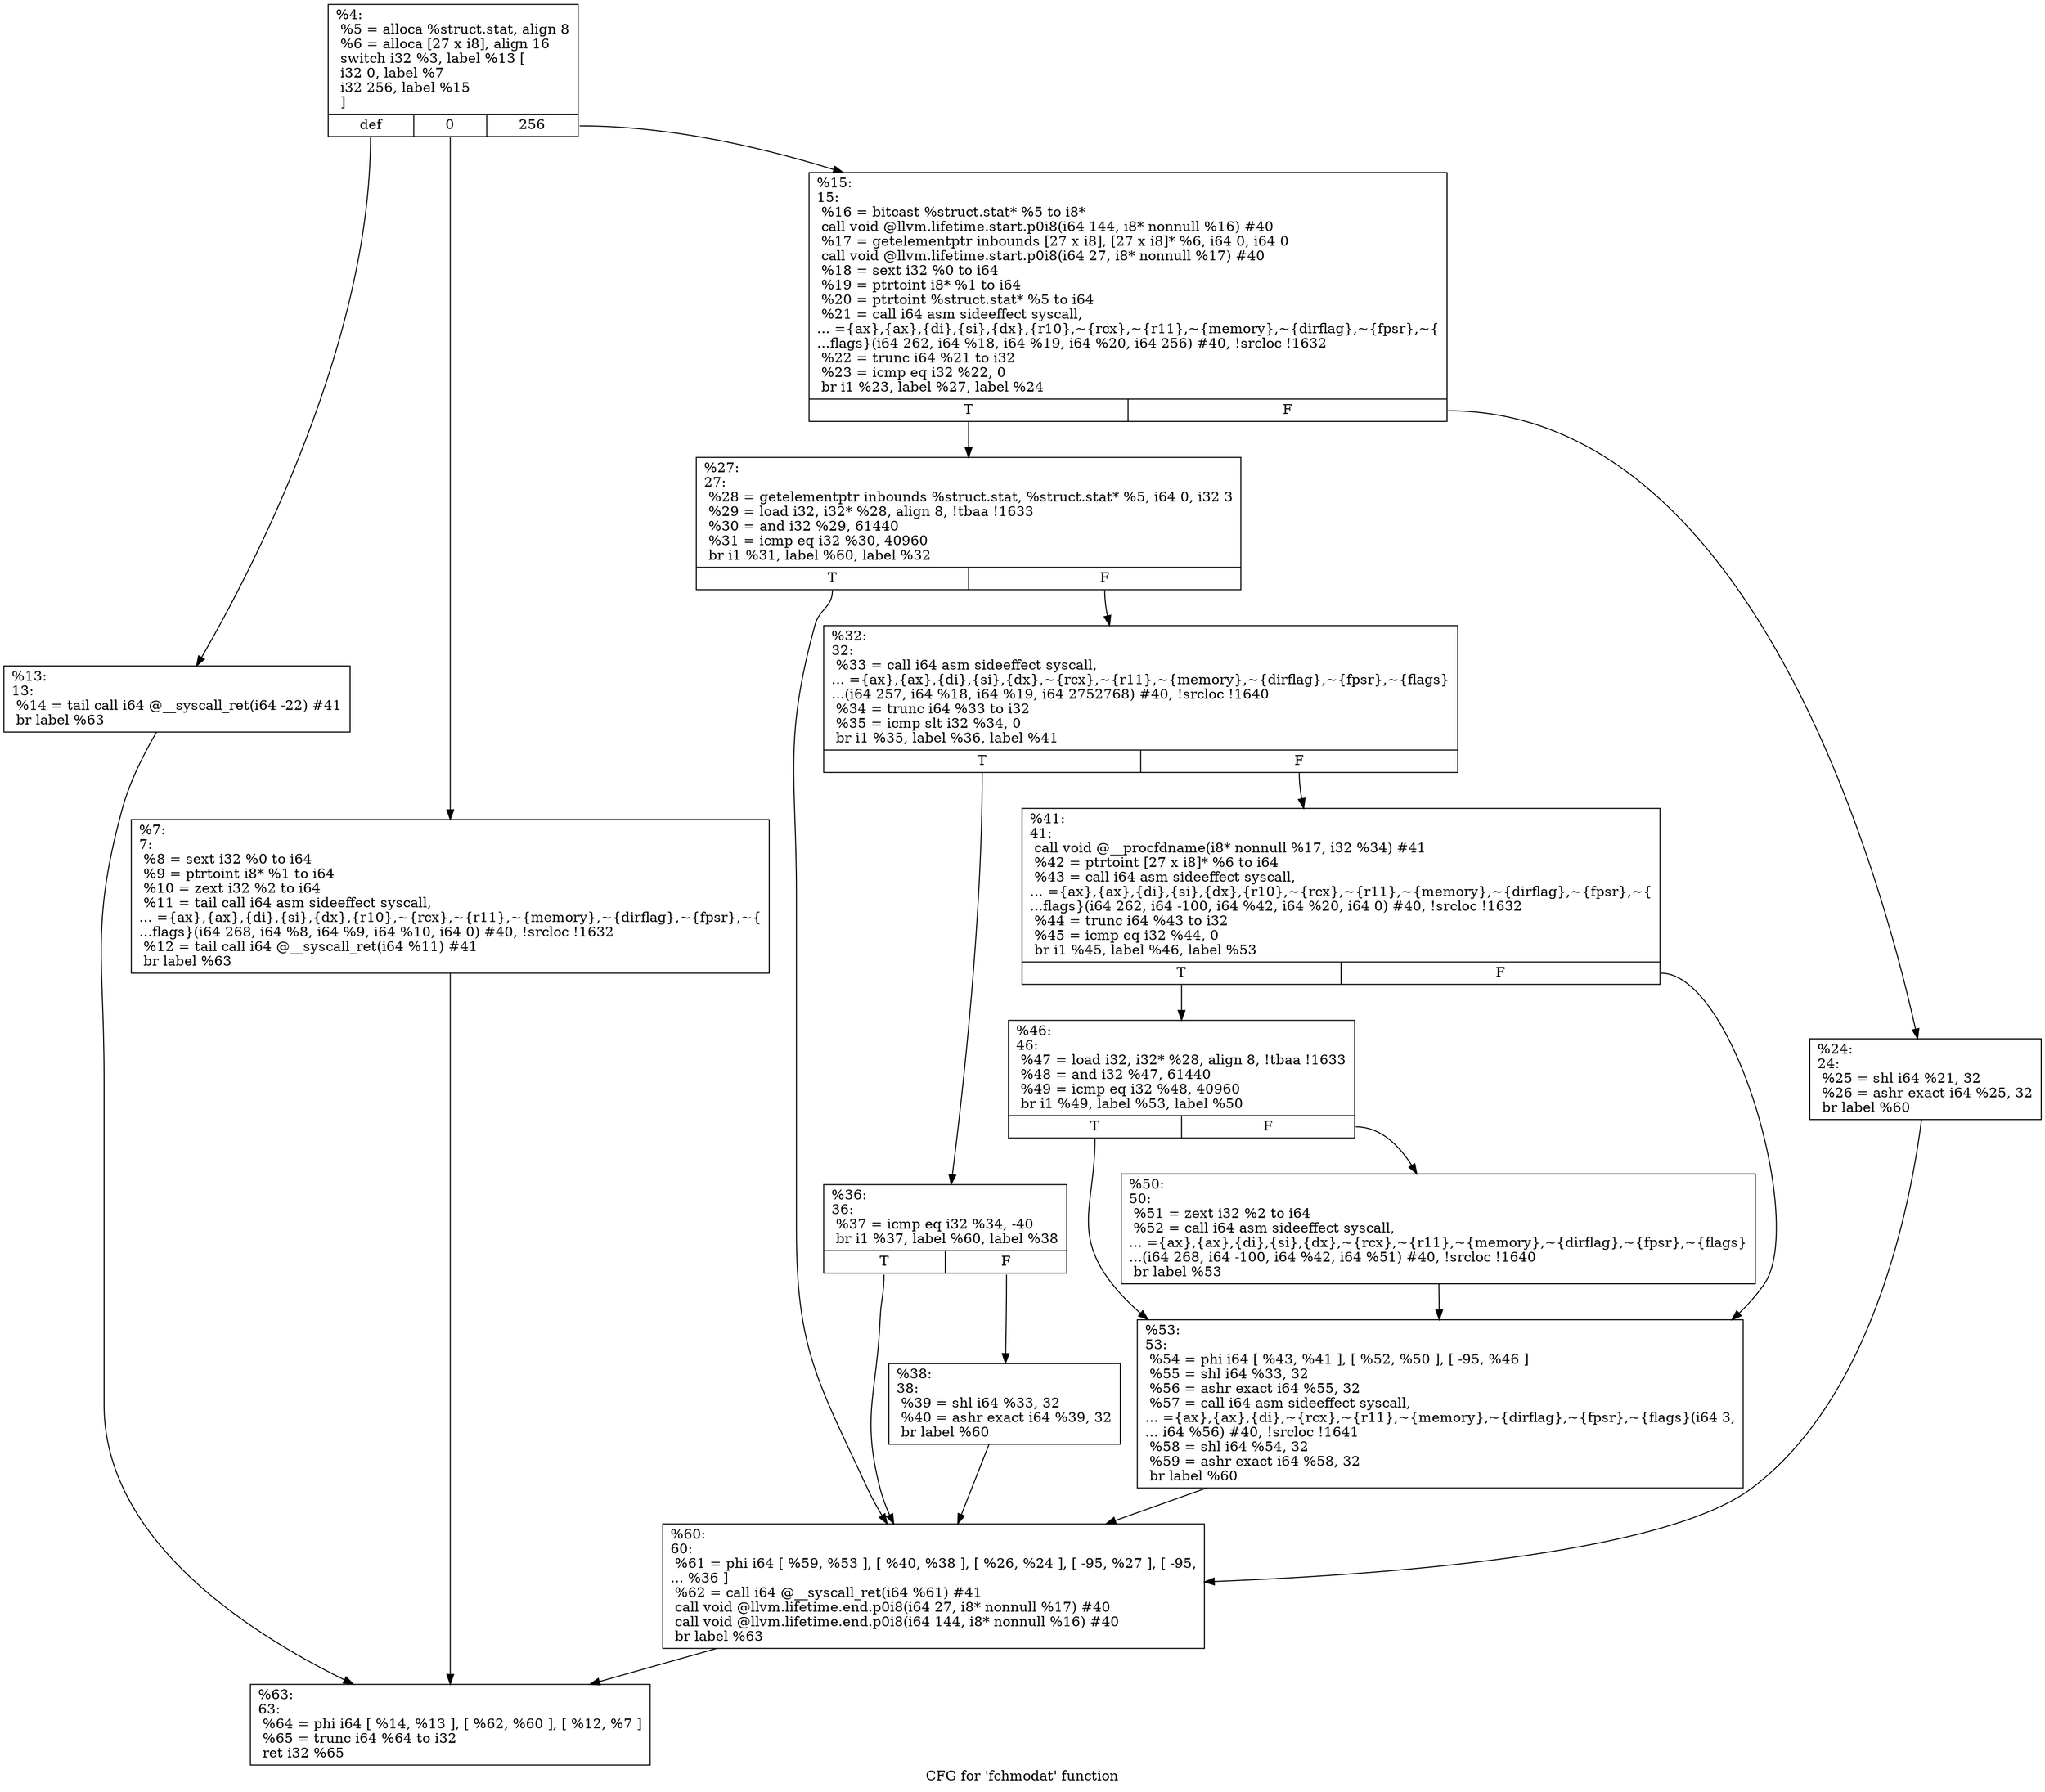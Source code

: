 digraph "CFG for 'fchmodat' function" {
	label="CFG for 'fchmodat' function";

	Node0x19186f0 [shape=record,label="{%4:\l  %5 = alloca %struct.stat, align 8\l  %6 = alloca [27 x i8], align 16\l  switch i32 %3, label %13 [\l    i32 0, label %7\l    i32 256, label %15\l  ]\l|{<s0>def|<s1>0|<s2>256}}"];
	Node0x19186f0:s0 -> Node0x1918b70;
	Node0x19186f0:s1 -> Node0x1918b20;
	Node0x19186f0:s2 -> Node0x1918bc0;
	Node0x1918b20 [shape=record,label="{%7:\l7:                                                \l  %8 = sext i32 %0 to i64\l  %9 = ptrtoint i8* %1 to i64\l  %10 = zext i32 %2 to i64\l  %11 = tail call i64 asm sideeffect syscall,\l... =\{ax\},\{ax\},\{di\},\{si\},\{dx\},\{r10\},~\{rcx\},~\{r11\},~\{memory\},~\{dirflag\},~\{fpsr\},~\{\l...flags\}(i64 268, i64 %8, i64 %9, i64 %10, i64 0) #40, !srcloc !1632\l  %12 = tail call i64 @__syscall_ret(i64 %11) #41\l  br label %63\l}"];
	Node0x1918b20 -> Node0x1918f30;
	Node0x1918b70 [shape=record,label="{%13:\l13:                                               \l  %14 = tail call i64 @__syscall_ret(i64 -22) #41\l  br label %63\l}"];
	Node0x1918b70 -> Node0x1918f30;
	Node0x1918bc0 [shape=record,label="{%15:\l15:                                               \l  %16 = bitcast %struct.stat* %5 to i8*\l  call void @llvm.lifetime.start.p0i8(i64 144, i8* nonnull %16) #40\l  %17 = getelementptr inbounds [27 x i8], [27 x i8]* %6, i64 0, i64 0\l  call void @llvm.lifetime.start.p0i8(i64 27, i8* nonnull %17) #40\l  %18 = sext i32 %0 to i64\l  %19 = ptrtoint i8* %1 to i64\l  %20 = ptrtoint %struct.stat* %5 to i64\l  %21 = call i64 asm sideeffect syscall,\l... =\{ax\},\{ax\},\{di\},\{si\},\{dx\},\{r10\},~\{rcx\},~\{r11\},~\{memory\},~\{dirflag\},~\{fpsr\},~\{\l...flags\}(i64 262, i64 %18, i64 %19, i64 %20, i64 256) #40, !srcloc !1632\l  %22 = trunc i64 %21 to i32\l  %23 = icmp eq i32 %22, 0\l  br i1 %23, label %27, label %24\l|{<s0>T|<s1>F}}"];
	Node0x1918bc0:s0 -> Node0x1918c60;
	Node0x1918bc0:s1 -> Node0x1918c10;
	Node0x1918c10 [shape=record,label="{%24:\l24:                                               \l  %25 = shl i64 %21, 32\l  %26 = ashr exact i64 %25, 32\l  br label %60\l}"];
	Node0x1918c10 -> Node0x1918ee0;
	Node0x1918c60 [shape=record,label="{%27:\l27:                                               \l  %28 = getelementptr inbounds %struct.stat, %struct.stat* %5, i64 0, i32 3\l  %29 = load i32, i32* %28, align 8, !tbaa !1633\l  %30 = and i32 %29, 61440\l  %31 = icmp eq i32 %30, 40960\l  br i1 %31, label %60, label %32\l|{<s0>T|<s1>F}}"];
	Node0x1918c60:s0 -> Node0x1918ee0;
	Node0x1918c60:s1 -> Node0x1918cb0;
	Node0x1918cb0 [shape=record,label="{%32:\l32:                                               \l  %33 = call i64 asm sideeffect syscall,\l... =\{ax\},\{ax\},\{di\},\{si\},\{dx\},~\{rcx\},~\{r11\},~\{memory\},~\{dirflag\},~\{fpsr\},~\{flags\}\l...(i64 257, i64 %18, i64 %19, i64 2752768) #40, !srcloc !1640\l  %34 = trunc i64 %33 to i32\l  %35 = icmp slt i32 %34, 0\l  br i1 %35, label %36, label %41\l|{<s0>T|<s1>F}}"];
	Node0x1918cb0:s0 -> Node0x1918d00;
	Node0x1918cb0:s1 -> Node0x1918da0;
	Node0x1918d00 [shape=record,label="{%36:\l36:                                               \l  %37 = icmp eq i32 %34, -40\l  br i1 %37, label %60, label %38\l|{<s0>T|<s1>F}}"];
	Node0x1918d00:s0 -> Node0x1918ee0;
	Node0x1918d00:s1 -> Node0x1918d50;
	Node0x1918d50 [shape=record,label="{%38:\l38:                                               \l  %39 = shl i64 %33, 32\l  %40 = ashr exact i64 %39, 32\l  br label %60\l}"];
	Node0x1918d50 -> Node0x1918ee0;
	Node0x1918da0 [shape=record,label="{%41:\l41:                                               \l  call void @__procfdname(i8* nonnull %17, i32 %34) #41\l  %42 = ptrtoint [27 x i8]* %6 to i64\l  %43 = call i64 asm sideeffect syscall,\l... =\{ax\},\{ax\},\{di\},\{si\},\{dx\},\{r10\},~\{rcx\},~\{r11\},~\{memory\},~\{dirflag\},~\{fpsr\},~\{\l...flags\}(i64 262, i64 -100, i64 %42, i64 %20, i64 0) #40, !srcloc !1632\l  %44 = trunc i64 %43 to i32\l  %45 = icmp eq i32 %44, 0\l  br i1 %45, label %46, label %53\l|{<s0>T|<s1>F}}"];
	Node0x1918da0:s0 -> Node0x1918df0;
	Node0x1918da0:s1 -> Node0x1918e90;
	Node0x1918df0 [shape=record,label="{%46:\l46:                                               \l  %47 = load i32, i32* %28, align 8, !tbaa !1633\l  %48 = and i32 %47, 61440\l  %49 = icmp eq i32 %48, 40960\l  br i1 %49, label %53, label %50\l|{<s0>T|<s1>F}}"];
	Node0x1918df0:s0 -> Node0x1918e90;
	Node0x1918df0:s1 -> Node0x1918e40;
	Node0x1918e40 [shape=record,label="{%50:\l50:                                               \l  %51 = zext i32 %2 to i64\l  %52 = call i64 asm sideeffect syscall,\l... =\{ax\},\{ax\},\{di\},\{si\},\{dx\},~\{rcx\},~\{r11\},~\{memory\},~\{dirflag\},~\{fpsr\},~\{flags\}\l...(i64 268, i64 -100, i64 %42, i64 %51) #40, !srcloc !1640\l  br label %53\l}"];
	Node0x1918e40 -> Node0x1918e90;
	Node0x1918e90 [shape=record,label="{%53:\l53:                                               \l  %54 = phi i64 [ %43, %41 ], [ %52, %50 ], [ -95, %46 ]\l  %55 = shl i64 %33, 32\l  %56 = ashr exact i64 %55, 32\l  %57 = call i64 asm sideeffect syscall,\l... =\{ax\},\{ax\},\{di\},~\{rcx\},~\{r11\},~\{memory\},~\{dirflag\},~\{fpsr\},~\{flags\}(i64 3,\l... i64 %56) #40, !srcloc !1641\l  %58 = shl i64 %54, 32\l  %59 = ashr exact i64 %58, 32\l  br label %60\l}"];
	Node0x1918e90 -> Node0x1918ee0;
	Node0x1918ee0 [shape=record,label="{%60:\l60:                                               \l  %61 = phi i64 [ %59, %53 ], [ %40, %38 ], [ %26, %24 ], [ -95, %27 ], [ -95,\l... %36 ]\l  %62 = call i64 @__syscall_ret(i64 %61) #41\l  call void @llvm.lifetime.end.p0i8(i64 27, i8* nonnull %17) #40\l  call void @llvm.lifetime.end.p0i8(i64 144, i8* nonnull %16) #40\l  br label %63\l}"];
	Node0x1918ee0 -> Node0x1918f30;
	Node0x1918f30 [shape=record,label="{%63:\l63:                                               \l  %64 = phi i64 [ %14, %13 ], [ %62, %60 ], [ %12, %7 ]\l  %65 = trunc i64 %64 to i32\l  ret i32 %65\l}"];
}
